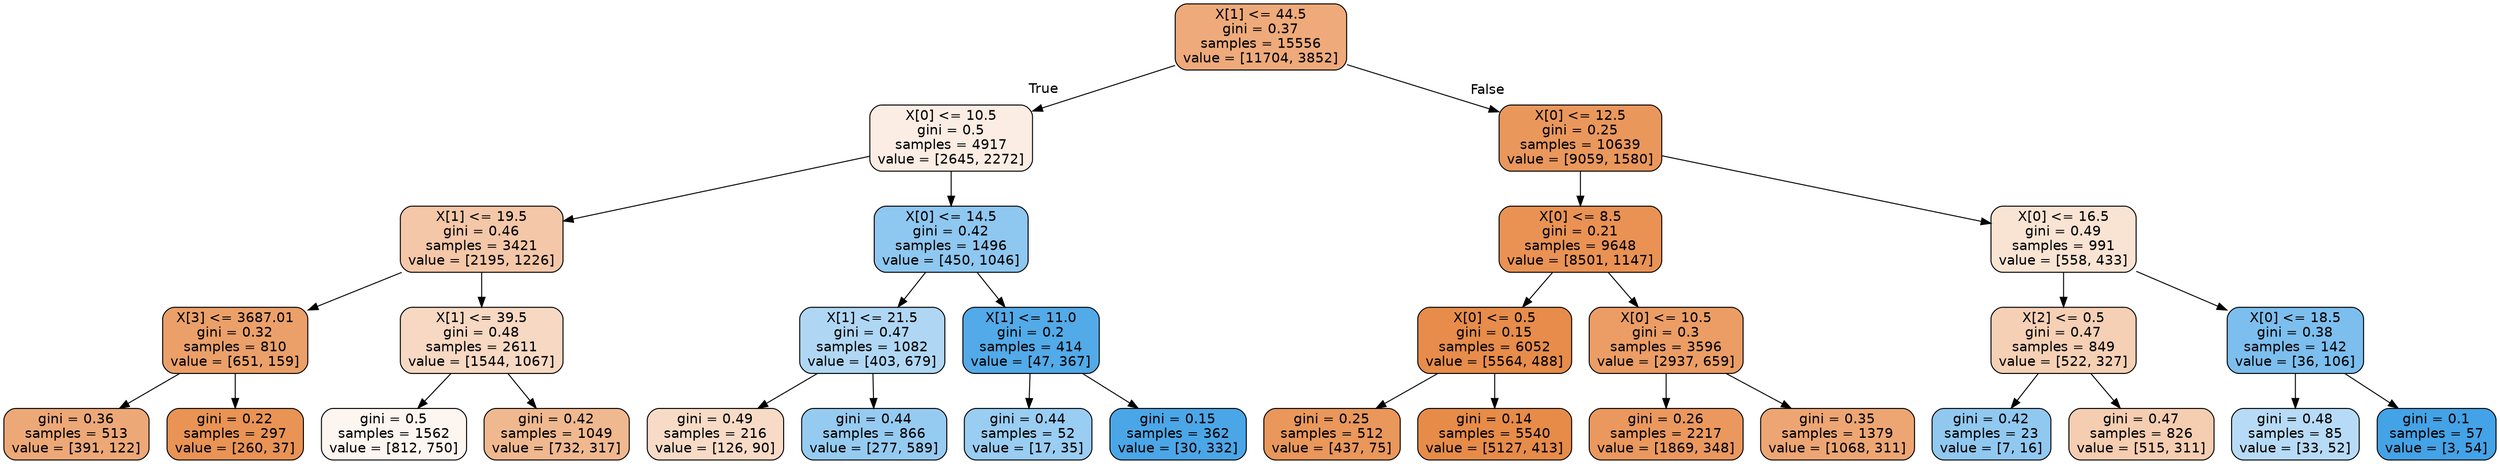 digraph Tree {
node [shape=box, style="filled, rounded", color="black", fontname=helvetica] ;
edge [fontname=helvetica] ;
0 [label="X[1] <= 44.5\ngini = 0.37\nsamples = 15556\nvalue = [11704, 3852]", fillcolor="#eeaa7a"] ;
1 [label="X[0] <= 10.5\ngini = 0.5\nsamples = 4917\nvalue = [2645, 2272]", fillcolor="#fbede3"] ;
0 -> 1 [labeldistance=2.5, labelangle=45, headlabel="True"] ;
2 [label="X[1] <= 19.5\ngini = 0.46\nsamples = 3421\nvalue = [2195, 1226]", fillcolor="#f4c7a8"] ;
1 -> 2 ;
3 [label="X[3] <= 3687.01\ngini = 0.32\nsamples = 810\nvalue = [651, 159]", fillcolor="#eba069"] ;
2 -> 3 ;
4 [label="gini = 0.36\nsamples = 513\nvalue = [391, 122]", fillcolor="#eda877"] ;
3 -> 4 ;
5 [label="gini = 0.22\nsamples = 297\nvalue = [260, 37]", fillcolor="#e99355"] ;
3 -> 5 ;
6 [label="X[1] <= 39.5\ngini = 0.48\nsamples = 2611\nvalue = [1544, 1067]", fillcolor="#f7d8c2"] ;
2 -> 6 ;
7 [label="gini = 0.5\nsamples = 1562\nvalue = [812, 750]", fillcolor="#fdf5f0"] ;
6 -> 7 ;
8 [label="gini = 0.42\nsamples = 1049\nvalue = [732, 317]", fillcolor="#f0b88f"] ;
6 -> 8 ;
9 [label="X[0] <= 14.5\ngini = 0.42\nsamples = 1496\nvalue = [450, 1046]", fillcolor="#8ec7f0"] ;
1 -> 9 ;
10 [label="X[1] <= 21.5\ngini = 0.47\nsamples = 1082\nvalue = [403, 679]", fillcolor="#afd7f4"] ;
9 -> 10 ;
11 [label="gini = 0.49\nsamples = 216\nvalue = [126, 90]", fillcolor="#f8dbc6"] ;
10 -> 11 ;
12 [label="gini = 0.44\nsamples = 866\nvalue = [277, 589]", fillcolor="#96cbf1"] ;
10 -> 12 ;
13 [label="X[1] <= 11.0\ngini = 0.2\nsamples = 414\nvalue = [47, 367]", fillcolor="#52aae8"] ;
9 -> 13 ;
14 [label="gini = 0.44\nsamples = 52\nvalue = [17, 35]", fillcolor="#99cdf2"] ;
13 -> 14 ;
15 [label="gini = 0.15\nsamples = 362\nvalue = [30, 332]", fillcolor="#4ba6e7"] ;
13 -> 15 ;
16 [label="X[0] <= 12.5\ngini = 0.25\nsamples = 10639\nvalue = [9059, 1580]", fillcolor="#ea975c"] ;
0 -> 16 [labeldistance=2.5, labelangle=-45, headlabel="False"] ;
17 [label="X[0] <= 8.5\ngini = 0.21\nsamples = 9648\nvalue = [8501, 1147]", fillcolor="#e99254"] ;
16 -> 17 ;
18 [label="X[0] <= 0.5\ngini = 0.15\nsamples = 6052\nvalue = [5564, 488]", fillcolor="#e78c4a"] ;
17 -> 18 ;
19 [label="gini = 0.25\nsamples = 512\nvalue = [437, 75]", fillcolor="#e9975b"] ;
18 -> 19 ;
20 [label="gini = 0.14\nsamples = 5540\nvalue = [5127, 413]", fillcolor="#e78b49"] ;
18 -> 20 ;
21 [label="X[0] <= 10.5\ngini = 0.3\nsamples = 3596\nvalue = [2937, 659]", fillcolor="#eb9d65"] ;
17 -> 21 ;
22 [label="gini = 0.26\nsamples = 2217\nvalue = [1869, 348]", fillcolor="#ea985e"] ;
21 -> 22 ;
23 [label="gini = 0.35\nsamples = 1379\nvalue = [1068, 311]", fillcolor="#eda673"] ;
21 -> 23 ;
24 [label="X[0] <= 16.5\ngini = 0.49\nsamples = 991\nvalue = [558, 433]", fillcolor="#f9e3d3"] ;
16 -> 24 ;
25 [label="X[2] <= 0.5\ngini = 0.47\nsamples = 849\nvalue = [522, 327]", fillcolor="#f5d0b5"] ;
24 -> 25 ;
26 [label="gini = 0.42\nsamples = 23\nvalue = [7, 16]", fillcolor="#90c8f0"] ;
25 -> 26 ;
27 [label="gini = 0.47\nsamples = 826\nvalue = [515, 311]", fillcolor="#f5cdb1"] ;
25 -> 27 ;
28 [label="X[0] <= 18.5\ngini = 0.38\nsamples = 142\nvalue = [36, 106]", fillcolor="#7cbeee"] ;
24 -> 28 ;
29 [label="gini = 0.48\nsamples = 85\nvalue = [33, 52]", fillcolor="#b7dbf6"] ;
28 -> 29 ;
30 [label="gini = 0.1\nsamples = 57\nvalue = [3, 54]", fillcolor="#44a2e6"] ;
28 -> 30 ;
}